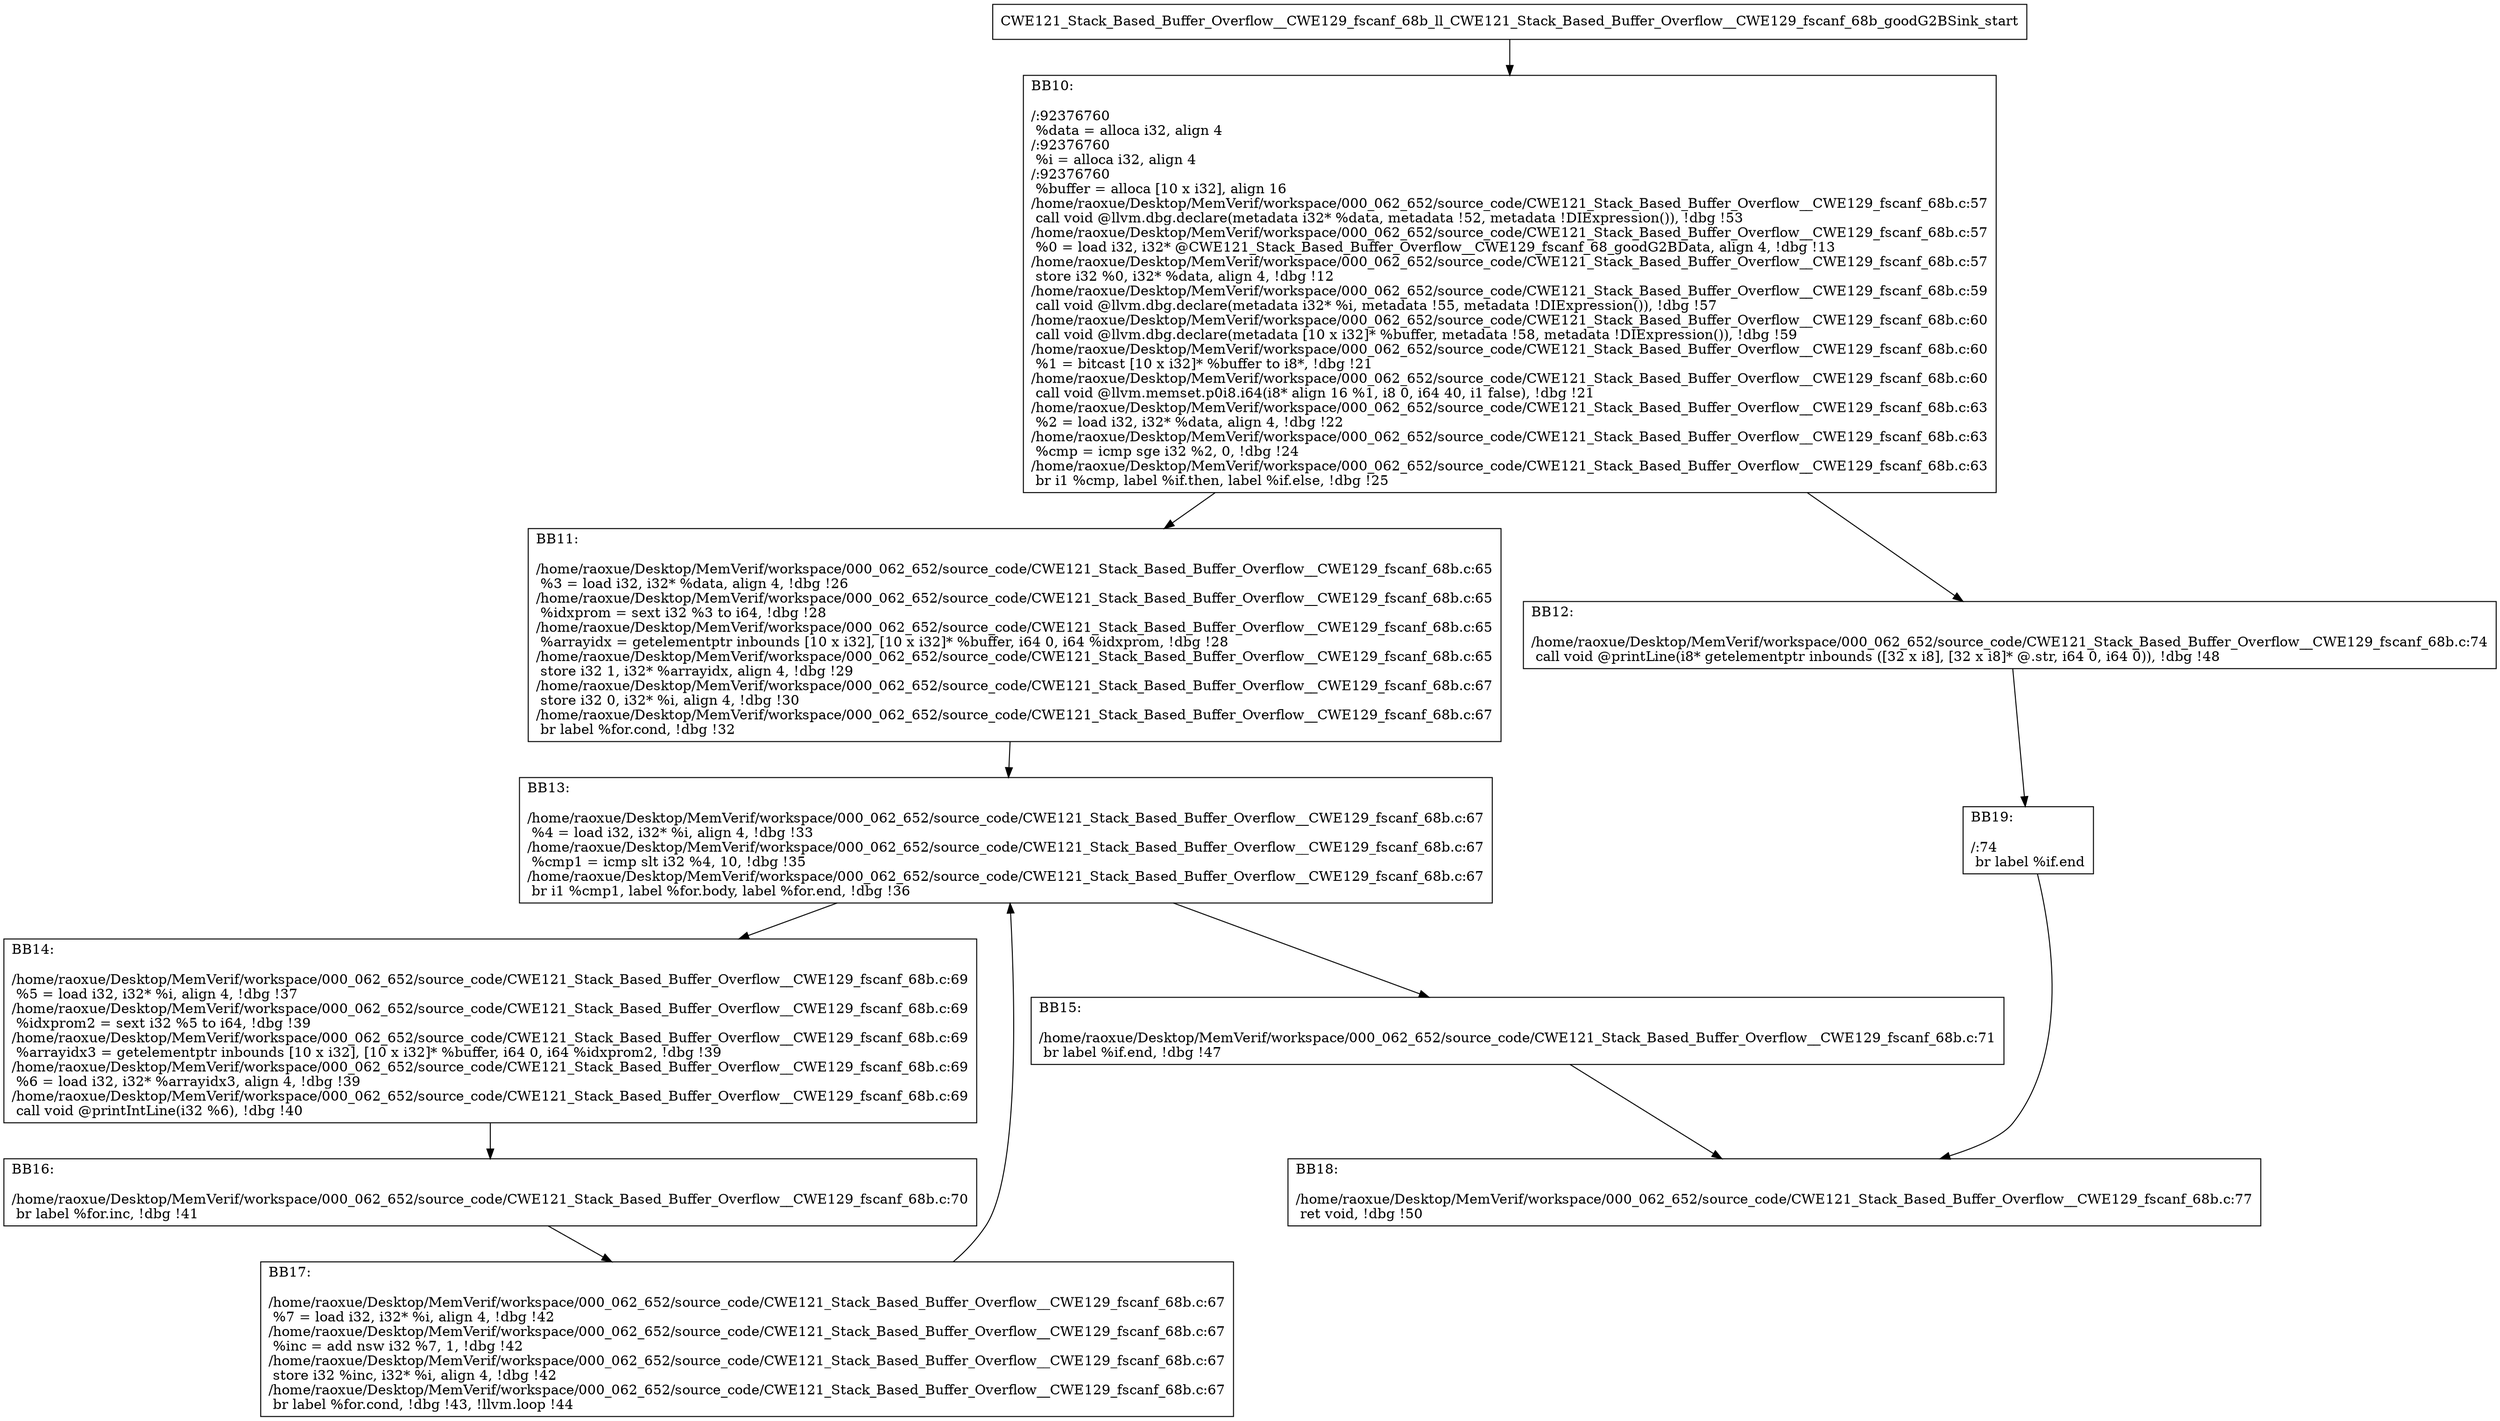 digraph "CFG for'CWE121_Stack_Based_Buffer_Overflow__CWE129_fscanf_68b_ll_CWE121_Stack_Based_Buffer_Overflow__CWE129_fscanf_68b_goodG2BSink' function" {
	BBCWE121_Stack_Based_Buffer_Overflow__CWE129_fscanf_68b_ll_CWE121_Stack_Based_Buffer_Overflow__CWE129_fscanf_68b_goodG2BSink_start[shape=record,label="{CWE121_Stack_Based_Buffer_Overflow__CWE129_fscanf_68b_ll_CWE121_Stack_Based_Buffer_Overflow__CWE129_fscanf_68b_goodG2BSink_start}"];
	BBCWE121_Stack_Based_Buffer_Overflow__CWE129_fscanf_68b_ll_CWE121_Stack_Based_Buffer_Overflow__CWE129_fscanf_68b_goodG2BSink_start-> CWE121_Stack_Based_Buffer_Overflow__CWE129_fscanf_68b_ll_CWE121_Stack_Based_Buffer_Overflow__CWE129_fscanf_68b_goodG2BSinkBB10;
	CWE121_Stack_Based_Buffer_Overflow__CWE129_fscanf_68b_ll_CWE121_Stack_Based_Buffer_Overflow__CWE129_fscanf_68b_goodG2BSinkBB10 [shape=record, label="{BB10:\l\l/:92376760\l
  %data = alloca i32, align 4\l
/:92376760\l
  %i = alloca i32, align 4\l
/:92376760\l
  %buffer = alloca [10 x i32], align 16\l
/home/raoxue/Desktop/MemVerif/workspace/000_062_652/source_code/CWE121_Stack_Based_Buffer_Overflow__CWE129_fscanf_68b.c:57\l
  call void @llvm.dbg.declare(metadata i32* %data, metadata !52, metadata !DIExpression()), !dbg !53\l
/home/raoxue/Desktop/MemVerif/workspace/000_062_652/source_code/CWE121_Stack_Based_Buffer_Overflow__CWE129_fscanf_68b.c:57\l
  %0 = load i32, i32* @CWE121_Stack_Based_Buffer_Overflow__CWE129_fscanf_68_goodG2BData, align 4, !dbg !13\l
/home/raoxue/Desktop/MemVerif/workspace/000_062_652/source_code/CWE121_Stack_Based_Buffer_Overflow__CWE129_fscanf_68b.c:57\l
  store i32 %0, i32* %data, align 4, !dbg !12\l
/home/raoxue/Desktop/MemVerif/workspace/000_062_652/source_code/CWE121_Stack_Based_Buffer_Overflow__CWE129_fscanf_68b.c:59\l
  call void @llvm.dbg.declare(metadata i32* %i, metadata !55, metadata !DIExpression()), !dbg !57\l
/home/raoxue/Desktop/MemVerif/workspace/000_062_652/source_code/CWE121_Stack_Based_Buffer_Overflow__CWE129_fscanf_68b.c:60\l
  call void @llvm.dbg.declare(metadata [10 x i32]* %buffer, metadata !58, metadata !DIExpression()), !dbg !59\l
/home/raoxue/Desktop/MemVerif/workspace/000_062_652/source_code/CWE121_Stack_Based_Buffer_Overflow__CWE129_fscanf_68b.c:60\l
  %1 = bitcast [10 x i32]* %buffer to i8*, !dbg !21\l
/home/raoxue/Desktop/MemVerif/workspace/000_062_652/source_code/CWE121_Stack_Based_Buffer_Overflow__CWE129_fscanf_68b.c:60\l
  call void @llvm.memset.p0i8.i64(i8* align 16 %1, i8 0, i64 40, i1 false), !dbg !21\l
/home/raoxue/Desktop/MemVerif/workspace/000_062_652/source_code/CWE121_Stack_Based_Buffer_Overflow__CWE129_fscanf_68b.c:63\l
  %2 = load i32, i32* %data, align 4, !dbg !22\l
/home/raoxue/Desktop/MemVerif/workspace/000_062_652/source_code/CWE121_Stack_Based_Buffer_Overflow__CWE129_fscanf_68b.c:63\l
  %cmp = icmp sge i32 %2, 0, !dbg !24\l
/home/raoxue/Desktop/MemVerif/workspace/000_062_652/source_code/CWE121_Stack_Based_Buffer_Overflow__CWE129_fscanf_68b.c:63\l
  br i1 %cmp, label %if.then, label %if.else, !dbg !25\l
}"];
	CWE121_Stack_Based_Buffer_Overflow__CWE129_fscanf_68b_ll_CWE121_Stack_Based_Buffer_Overflow__CWE129_fscanf_68b_goodG2BSinkBB10-> CWE121_Stack_Based_Buffer_Overflow__CWE129_fscanf_68b_ll_CWE121_Stack_Based_Buffer_Overflow__CWE129_fscanf_68b_goodG2BSinkBB11;
	CWE121_Stack_Based_Buffer_Overflow__CWE129_fscanf_68b_ll_CWE121_Stack_Based_Buffer_Overflow__CWE129_fscanf_68b_goodG2BSinkBB10-> CWE121_Stack_Based_Buffer_Overflow__CWE129_fscanf_68b_ll_CWE121_Stack_Based_Buffer_Overflow__CWE129_fscanf_68b_goodG2BSinkBB12;
	CWE121_Stack_Based_Buffer_Overflow__CWE129_fscanf_68b_ll_CWE121_Stack_Based_Buffer_Overflow__CWE129_fscanf_68b_goodG2BSinkBB11 [shape=record, label="{BB11:\l\l/home/raoxue/Desktop/MemVerif/workspace/000_062_652/source_code/CWE121_Stack_Based_Buffer_Overflow__CWE129_fscanf_68b.c:65\l
  %3 = load i32, i32* %data, align 4, !dbg !26\l
/home/raoxue/Desktop/MemVerif/workspace/000_062_652/source_code/CWE121_Stack_Based_Buffer_Overflow__CWE129_fscanf_68b.c:65\l
  %idxprom = sext i32 %3 to i64, !dbg !28\l
/home/raoxue/Desktop/MemVerif/workspace/000_062_652/source_code/CWE121_Stack_Based_Buffer_Overflow__CWE129_fscanf_68b.c:65\l
  %arrayidx = getelementptr inbounds [10 x i32], [10 x i32]* %buffer, i64 0, i64 %idxprom, !dbg !28\l
/home/raoxue/Desktop/MemVerif/workspace/000_062_652/source_code/CWE121_Stack_Based_Buffer_Overflow__CWE129_fscanf_68b.c:65\l
  store i32 1, i32* %arrayidx, align 4, !dbg !29\l
/home/raoxue/Desktop/MemVerif/workspace/000_062_652/source_code/CWE121_Stack_Based_Buffer_Overflow__CWE129_fscanf_68b.c:67\l
  store i32 0, i32* %i, align 4, !dbg !30\l
/home/raoxue/Desktop/MemVerif/workspace/000_062_652/source_code/CWE121_Stack_Based_Buffer_Overflow__CWE129_fscanf_68b.c:67\l
  br label %for.cond, !dbg !32\l
}"];
	CWE121_Stack_Based_Buffer_Overflow__CWE129_fscanf_68b_ll_CWE121_Stack_Based_Buffer_Overflow__CWE129_fscanf_68b_goodG2BSinkBB11-> CWE121_Stack_Based_Buffer_Overflow__CWE129_fscanf_68b_ll_CWE121_Stack_Based_Buffer_Overflow__CWE129_fscanf_68b_goodG2BSinkBB13;
	CWE121_Stack_Based_Buffer_Overflow__CWE129_fscanf_68b_ll_CWE121_Stack_Based_Buffer_Overflow__CWE129_fscanf_68b_goodG2BSinkBB13 [shape=record, label="{BB13:\l\l/home/raoxue/Desktop/MemVerif/workspace/000_062_652/source_code/CWE121_Stack_Based_Buffer_Overflow__CWE129_fscanf_68b.c:67\l
  %4 = load i32, i32* %i, align 4, !dbg !33\l
/home/raoxue/Desktop/MemVerif/workspace/000_062_652/source_code/CWE121_Stack_Based_Buffer_Overflow__CWE129_fscanf_68b.c:67\l
  %cmp1 = icmp slt i32 %4, 10, !dbg !35\l
/home/raoxue/Desktop/MemVerif/workspace/000_062_652/source_code/CWE121_Stack_Based_Buffer_Overflow__CWE129_fscanf_68b.c:67\l
  br i1 %cmp1, label %for.body, label %for.end, !dbg !36\l
}"];
	CWE121_Stack_Based_Buffer_Overflow__CWE129_fscanf_68b_ll_CWE121_Stack_Based_Buffer_Overflow__CWE129_fscanf_68b_goodG2BSinkBB13-> CWE121_Stack_Based_Buffer_Overflow__CWE129_fscanf_68b_ll_CWE121_Stack_Based_Buffer_Overflow__CWE129_fscanf_68b_goodG2BSinkBB14;
	CWE121_Stack_Based_Buffer_Overflow__CWE129_fscanf_68b_ll_CWE121_Stack_Based_Buffer_Overflow__CWE129_fscanf_68b_goodG2BSinkBB13-> CWE121_Stack_Based_Buffer_Overflow__CWE129_fscanf_68b_ll_CWE121_Stack_Based_Buffer_Overflow__CWE129_fscanf_68b_goodG2BSinkBB15;
	CWE121_Stack_Based_Buffer_Overflow__CWE129_fscanf_68b_ll_CWE121_Stack_Based_Buffer_Overflow__CWE129_fscanf_68b_goodG2BSinkBB14 [shape=record, label="{BB14:\l\l/home/raoxue/Desktop/MemVerif/workspace/000_062_652/source_code/CWE121_Stack_Based_Buffer_Overflow__CWE129_fscanf_68b.c:69\l
  %5 = load i32, i32* %i, align 4, !dbg !37\l
/home/raoxue/Desktop/MemVerif/workspace/000_062_652/source_code/CWE121_Stack_Based_Buffer_Overflow__CWE129_fscanf_68b.c:69\l
  %idxprom2 = sext i32 %5 to i64, !dbg !39\l
/home/raoxue/Desktop/MemVerif/workspace/000_062_652/source_code/CWE121_Stack_Based_Buffer_Overflow__CWE129_fscanf_68b.c:69\l
  %arrayidx3 = getelementptr inbounds [10 x i32], [10 x i32]* %buffer, i64 0, i64 %idxprom2, !dbg !39\l
/home/raoxue/Desktop/MemVerif/workspace/000_062_652/source_code/CWE121_Stack_Based_Buffer_Overflow__CWE129_fscanf_68b.c:69\l
  %6 = load i32, i32* %arrayidx3, align 4, !dbg !39\l
/home/raoxue/Desktop/MemVerif/workspace/000_062_652/source_code/CWE121_Stack_Based_Buffer_Overflow__CWE129_fscanf_68b.c:69\l
  call void @printIntLine(i32 %6), !dbg !40\l
}"];
	CWE121_Stack_Based_Buffer_Overflow__CWE129_fscanf_68b_ll_CWE121_Stack_Based_Buffer_Overflow__CWE129_fscanf_68b_goodG2BSinkBB14-> CWE121_Stack_Based_Buffer_Overflow__CWE129_fscanf_68b_ll_CWE121_Stack_Based_Buffer_Overflow__CWE129_fscanf_68b_goodG2BSinkBB16;
	CWE121_Stack_Based_Buffer_Overflow__CWE129_fscanf_68b_ll_CWE121_Stack_Based_Buffer_Overflow__CWE129_fscanf_68b_goodG2BSinkBB16 [shape=record, label="{BB16:\l\l/home/raoxue/Desktop/MemVerif/workspace/000_062_652/source_code/CWE121_Stack_Based_Buffer_Overflow__CWE129_fscanf_68b.c:70\l
  br label %for.inc, !dbg !41\l
}"];
	CWE121_Stack_Based_Buffer_Overflow__CWE129_fscanf_68b_ll_CWE121_Stack_Based_Buffer_Overflow__CWE129_fscanf_68b_goodG2BSinkBB16-> CWE121_Stack_Based_Buffer_Overflow__CWE129_fscanf_68b_ll_CWE121_Stack_Based_Buffer_Overflow__CWE129_fscanf_68b_goodG2BSinkBB17;
	CWE121_Stack_Based_Buffer_Overflow__CWE129_fscanf_68b_ll_CWE121_Stack_Based_Buffer_Overflow__CWE129_fscanf_68b_goodG2BSinkBB17 [shape=record, label="{BB17:\l\l/home/raoxue/Desktop/MemVerif/workspace/000_062_652/source_code/CWE121_Stack_Based_Buffer_Overflow__CWE129_fscanf_68b.c:67\l
  %7 = load i32, i32* %i, align 4, !dbg !42\l
/home/raoxue/Desktop/MemVerif/workspace/000_062_652/source_code/CWE121_Stack_Based_Buffer_Overflow__CWE129_fscanf_68b.c:67\l
  %inc = add nsw i32 %7, 1, !dbg !42\l
/home/raoxue/Desktop/MemVerif/workspace/000_062_652/source_code/CWE121_Stack_Based_Buffer_Overflow__CWE129_fscanf_68b.c:67\l
  store i32 %inc, i32* %i, align 4, !dbg !42\l
/home/raoxue/Desktop/MemVerif/workspace/000_062_652/source_code/CWE121_Stack_Based_Buffer_Overflow__CWE129_fscanf_68b.c:67\l
  br label %for.cond, !dbg !43, !llvm.loop !44\l
}"];
	CWE121_Stack_Based_Buffer_Overflow__CWE129_fscanf_68b_ll_CWE121_Stack_Based_Buffer_Overflow__CWE129_fscanf_68b_goodG2BSinkBB17-> CWE121_Stack_Based_Buffer_Overflow__CWE129_fscanf_68b_ll_CWE121_Stack_Based_Buffer_Overflow__CWE129_fscanf_68b_goodG2BSinkBB13;
	CWE121_Stack_Based_Buffer_Overflow__CWE129_fscanf_68b_ll_CWE121_Stack_Based_Buffer_Overflow__CWE129_fscanf_68b_goodG2BSinkBB15 [shape=record, label="{BB15:\l\l/home/raoxue/Desktop/MemVerif/workspace/000_062_652/source_code/CWE121_Stack_Based_Buffer_Overflow__CWE129_fscanf_68b.c:71\l
  br label %if.end, !dbg !47\l
}"];
	CWE121_Stack_Based_Buffer_Overflow__CWE129_fscanf_68b_ll_CWE121_Stack_Based_Buffer_Overflow__CWE129_fscanf_68b_goodG2BSinkBB15-> CWE121_Stack_Based_Buffer_Overflow__CWE129_fscanf_68b_ll_CWE121_Stack_Based_Buffer_Overflow__CWE129_fscanf_68b_goodG2BSinkBB18;
	CWE121_Stack_Based_Buffer_Overflow__CWE129_fscanf_68b_ll_CWE121_Stack_Based_Buffer_Overflow__CWE129_fscanf_68b_goodG2BSinkBB12 [shape=record, label="{BB12:\l\l/home/raoxue/Desktop/MemVerif/workspace/000_062_652/source_code/CWE121_Stack_Based_Buffer_Overflow__CWE129_fscanf_68b.c:74\l
  call void @printLine(i8* getelementptr inbounds ([32 x i8], [32 x i8]* @.str, i64 0, i64 0)), !dbg !48\l
}"];
	CWE121_Stack_Based_Buffer_Overflow__CWE129_fscanf_68b_ll_CWE121_Stack_Based_Buffer_Overflow__CWE129_fscanf_68b_goodG2BSinkBB12-> CWE121_Stack_Based_Buffer_Overflow__CWE129_fscanf_68b_ll_CWE121_Stack_Based_Buffer_Overflow__CWE129_fscanf_68b_goodG2BSinkBB19;
	CWE121_Stack_Based_Buffer_Overflow__CWE129_fscanf_68b_ll_CWE121_Stack_Based_Buffer_Overflow__CWE129_fscanf_68b_goodG2BSinkBB19 [shape=record, label="{BB19:\l\l/:74\l
  br label %if.end\l
}"];
	CWE121_Stack_Based_Buffer_Overflow__CWE129_fscanf_68b_ll_CWE121_Stack_Based_Buffer_Overflow__CWE129_fscanf_68b_goodG2BSinkBB19-> CWE121_Stack_Based_Buffer_Overflow__CWE129_fscanf_68b_ll_CWE121_Stack_Based_Buffer_Overflow__CWE129_fscanf_68b_goodG2BSinkBB18;
	CWE121_Stack_Based_Buffer_Overflow__CWE129_fscanf_68b_ll_CWE121_Stack_Based_Buffer_Overflow__CWE129_fscanf_68b_goodG2BSinkBB18 [shape=record, label="{BB18:\l\l/home/raoxue/Desktop/MemVerif/workspace/000_062_652/source_code/CWE121_Stack_Based_Buffer_Overflow__CWE129_fscanf_68b.c:77\l
  ret void, !dbg !50\l
}"];
}
